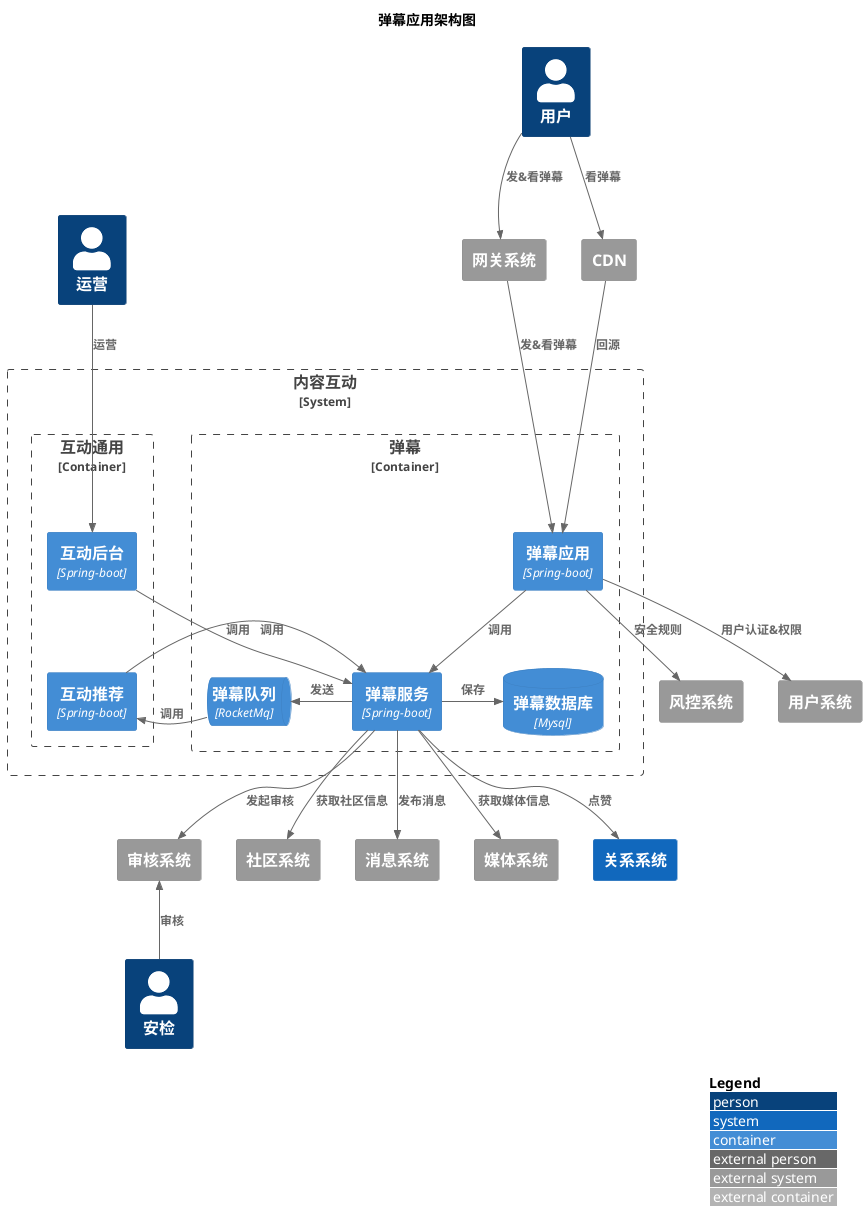@startuml
!include <C4/C4_Container>
LAYOUT_WITH_LEGEND()

title 弹幕应用架构图

Person(user, "用户")
Person(user1, "运营")
Person(user2, "安检")

System_Boundary(contentInteraction, "内容互动"){
    Container_Boundary(barrageBoundary, "弹幕") {
          Container(barrageFacade, "弹幕应用","Spring-boot")
          Container(barrageService, "弹幕服务","Spring-boot")
          ContainerDb(barrageDatabase, "弹幕数据库", "Mysql")
          ContainerQueue(barrageQueue, "弹幕队列", "RocketMq")
          Rel(barrageFacade, barrageService, "调用")
          Rel_R(barrageService, barrageDatabase, "保存")
          Rel_L(barrageService, barrageQueue, "发送")
    }

    Container_Boundary(InteractCommonBoundary, "互动通用"){
        Container(interactAdmin, "互动后台","Spring-boot")
        Container(interactRecService, "互动推荐","Spring-boot")
        Lay_D(interactAdmin,interactRecService)
    }

    Rel(interactAdmin, barrageService, "调用")
    Rel(interactRecService, barrageService, "调用")
    Rel(barrageQueue,interactRecService, "调用")
}

System_Ext(security,"风控系统")
System_Ext(userSystem,"用户系统")
System_Ext(community, "社区系统")
System_Ext(audit, "审核系统")
System_Ext(message, "消息系统")
System_Ext(video, "媒体系统")
System_Ext(gateway,"网关系统")
System_Ext(CDN,"CDN")
System(relation, "关系系统")


Rel(user, gateway, "发&看弹幕")
Rel(user, CDN, "看弹幕")
Rel(gateway, barrageFacade, "发&看弹幕")
Rel(CDN, barrageFacade, "回源")
Rel(user1,interactAdmin, "运营")

Rel(barrageFacade, security, "安全规则")
Rel(barrageFacade, userSystem, "用户认证&权限")
Rel(barrageService, community, "获取社区信息")
Rel(barrageService, message, "发布消息")
Rel(barrageService, audit, "发起审核")
Rel(barrageService, video, "获取媒体信息")
Rel(barrageService, relation, "点赞")
Rel_U(user2, audit, "审核")







@enduml


